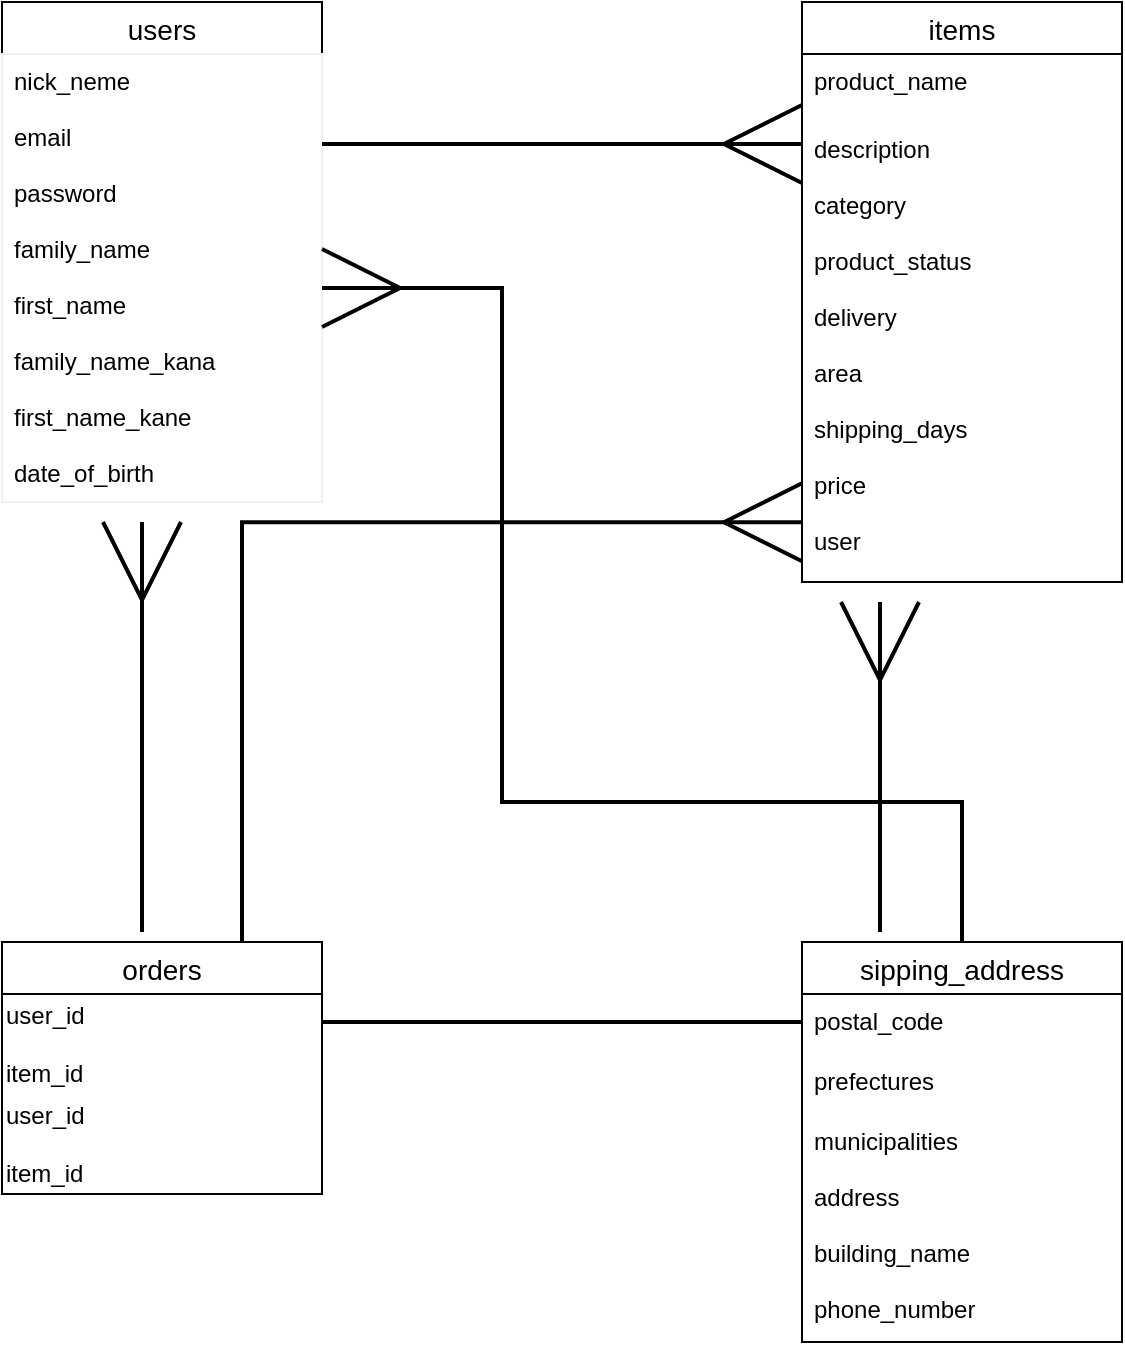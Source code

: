 <mxfile version="13.6.5">
    <diagram id="FT8n3TEMALcEfe8QFBt1" name="ページ1">
        <mxGraphModel dx="128" dy="785" grid="1" gridSize="10" guides="0" tooltips="1" connect="0" arrows="1" fold="1" page="1" pageScale="1" pageWidth="827" pageHeight="1169" math="0" shadow="0">
            <root>
                <mxCell id="0"/>
                <mxCell id="1" parent="0"/>
                <mxCell id="2" value="users" style="swimlane;fontStyle=0;childLayout=stackLayout;horizontal=1;startSize=26;horizontalStack=0;resizeParent=1;resizeParentMax=0;resizeLast=0;collapsible=1;marginBottom=0;align=center;fontSize=14;" parent="1" vertex="1">
                    <mxGeometry x="120" y="80" width="160" height="250" as="geometry"/>
                </mxCell>
                <mxCell id="5" value="nick_neme&#10;&#10;email&#10;&#10;password&#10;&#10;family_name&#10;&#10;first_name&#10;&#10;family_name_kana&#10;&#10;first_name_kane&#10;&#10;date_of_birth" style="text;fillColor=none;spacingLeft=4;spacingRight=4;overflow=hidden;rotatable=0;points=[[0,0.5],[1,0.5]];portConstraint=eastwest;fontSize=12;strokeColor=#f0f0f0;" parent="2" vertex="1">
                    <mxGeometry y="26" width="160" height="224" as="geometry"/>
                </mxCell>
                <mxCell id="6" value="items" style="swimlane;fontStyle=0;childLayout=stackLayout;horizontal=1;startSize=26;horizontalStack=0;resizeParent=1;resizeParentMax=0;resizeLast=0;collapsible=1;marginBottom=0;align=center;fontSize=14;" parent="1" vertex="1">
                    <mxGeometry x="520" y="80" width="160" height="290" as="geometry"/>
                </mxCell>
                <mxCell id="7" value="product_name" style="text;strokeColor=none;fillColor=none;spacingLeft=4;spacingRight=4;overflow=hidden;rotatable=0;points=[[0,0.5],[1,0.5]];portConstraint=eastwest;fontSize=12;" parent="6" vertex="1">
                    <mxGeometry y="26" width="160" height="34" as="geometry"/>
                </mxCell>
                <mxCell id="9" value="description&#10;&#10;category&#10;&#10;product_status&#10;&#10;delivery&#10;&#10;area&#10;&#10;shipping_days&#10;&#10;price&#10;&#10;user&#10;" style="text;strokeColor=none;fillColor=none;spacingLeft=4;spacingRight=4;overflow=hidden;rotatable=0;points=[[0,0.5],[1,0.5]];portConstraint=eastwest;fontSize=12;" parent="6" vertex="1">
                    <mxGeometry y="60" width="160" height="230" as="geometry"/>
                </mxCell>
                <mxCell id="10" style="edgeStyle=orthogonalEdgeStyle;rounded=0;orthogonalLoop=1;jettySize=auto;html=1;exitX=1;exitY=0.5;exitDx=0;exitDy=0;endArrow=ERmany;endFill=0;entryX=0;entryY=0.5;entryDx=0;entryDy=0;strokeWidth=2;startSize=6;targetPerimeterSpacing=0;endSize=36;" parent="1" edge="1">
                    <mxGeometry relative="1" as="geometry">
                        <mxPoint x="280" y="151" as="sourcePoint"/>
                        <mxPoint x="520" y="151" as="targetPoint"/>
                    </mxGeometry>
                </mxCell>
                <mxCell id="21" style="edgeStyle=orthogonalEdgeStyle;rounded=0;orthogonalLoop=1;jettySize=auto;html=1;exitX=0.75;exitY=0;exitDx=0;exitDy=0;entryX=0;entryY=0.87;entryDx=0;entryDy=0;entryPerimeter=0;startSize=6;endArrow=ERmany;endFill=0;endSize=36;targetPerimeterSpacing=0;strokeWidth=2;" parent="1" source="11" target="9" edge="1">
                    <mxGeometry relative="1" as="geometry"/>
                </mxCell>
                <mxCell id="22" style="edgeStyle=orthogonalEdgeStyle;rounded=0;orthogonalLoop=1;jettySize=auto;html=1;startSize=6;endArrow=ERmany;endFill=0;endSize=36;targetPerimeterSpacing=0;strokeWidth=2;" parent="1" edge="1">
                    <mxGeometry relative="1" as="geometry">
                        <mxPoint x="190" y="340" as="targetPoint"/>
                        <mxPoint x="190" y="545" as="sourcePoint"/>
                    </mxGeometry>
                </mxCell>
                <mxCell id="11" value="orders" style="swimlane;fontStyle=0;childLayout=stackLayout;horizontal=1;startSize=26;horizontalStack=0;resizeParent=1;resizeParentMax=0;resizeLast=0;collapsible=1;marginBottom=0;align=center;fontSize=14;" parent="1" vertex="1">
                    <mxGeometry x="120" y="550" width="160" height="126" as="geometry"/>
                </mxCell>
                <mxCell id="25" value="user_id&lt;br&gt;&lt;br&gt;&lt;div&gt;&lt;span&gt;item_id&lt;/span&gt;&lt;/div&gt;" style="text;html=1;align=left;verticalAlign=middle;resizable=0;points=[];autosize=1;" parent="11" vertex="1">
                    <mxGeometry y="26" width="160" height="50" as="geometry"/>
                </mxCell>
                <mxCell id="26" value="user_id&lt;br&gt;&lt;br&gt;&lt;div&gt;&lt;span&gt;item_id&lt;/span&gt;&lt;/div&gt;" style="text;html=1;align=left;verticalAlign=middle;resizable=0;points=[];autosize=1;" vertex="1" parent="11">
                    <mxGeometry y="76" width="160" height="50" as="geometry"/>
                </mxCell>
                <mxCell id="20" style="edgeStyle=orthogonalEdgeStyle;rounded=0;orthogonalLoop=1;jettySize=auto;html=1;exitX=0.25;exitY=0;exitDx=0;exitDy=0;startSize=6;endArrow=ERmany;endFill=0;endSize=36;targetPerimeterSpacing=0;strokeWidth=2;" parent="1" edge="1">
                    <mxGeometry relative="1" as="geometry">
                        <mxPoint x="559" y="380" as="targetPoint"/>
                        <mxPoint x="560" y="544" as="sourcePoint"/>
                        <Array as="points">
                            <mxPoint x="559" y="544"/>
                        </Array>
                    </mxGeometry>
                </mxCell>
                <mxCell id="23" style="edgeStyle=orthogonalEdgeStyle;rounded=0;orthogonalLoop=1;jettySize=auto;html=1;startSize=6;endArrow=ERmany;endFill=0;endSize=36;targetPerimeterSpacing=0;strokeWidth=2;" parent="1" source="15" target="5" edge="1">
                    <mxGeometry relative="1" as="geometry">
                        <Array as="points">
                            <mxPoint x="600" y="480"/>
                            <mxPoint x="370" y="480"/>
                            <mxPoint x="370" y="223"/>
                        </Array>
                    </mxGeometry>
                </mxCell>
                <mxCell id="15" value="sipping_address" style="swimlane;fontStyle=0;childLayout=stackLayout;horizontal=1;startSize=26;horizontalStack=0;resizeParent=1;resizeParentMax=0;resizeLast=0;collapsible=1;marginBottom=0;align=center;fontSize=14;" parent="1" vertex="1">
                    <mxGeometry x="520" y="550" width="160" height="200" as="geometry"/>
                </mxCell>
                <mxCell id="16" value="postal_code" style="text;strokeColor=none;fillColor=none;spacingLeft=4;spacingRight=4;overflow=hidden;rotatable=0;points=[[0,0.5],[1,0.5]];portConstraint=eastwest;fontSize=12;" parent="15" vertex="1">
                    <mxGeometry y="26" width="160" height="30" as="geometry"/>
                </mxCell>
                <mxCell id="17" value="prefectures" style="text;strokeColor=none;fillColor=none;spacingLeft=4;spacingRight=4;overflow=hidden;rotatable=0;points=[[0,0.5],[1,0.5]];portConstraint=eastwest;fontSize=12;" parent="15" vertex="1">
                    <mxGeometry y="56" width="160" height="30" as="geometry"/>
                </mxCell>
                <mxCell id="18" value="municipalities&#10;&#10;address&#10;&#10;building_name&#10;&#10;phone_number" style="text;strokeColor=none;fillColor=none;spacingLeft=4;spacingRight=4;overflow=hidden;rotatable=0;points=[[0,0.5],[1,0.5]];portConstraint=eastwest;fontSize=12;" parent="15" vertex="1">
                    <mxGeometry y="86" width="160" height="114" as="geometry"/>
                </mxCell>
                <mxCell id="19" style="edgeStyle=orthogonalEdgeStyle;rounded=0;orthogonalLoop=1;jettySize=auto;html=1;exitX=1;exitY=0.5;exitDx=0;exitDy=0;startSize=6;endArrow=none;endFill=0;endSize=36;targetPerimeterSpacing=0;strokeWidth=2;" parent="1" edge="1">
                    <mxGeometry relative="1" as="geometry">
                        <mxPoint x="280" y="590" as="sourcePoint"/>
                        <mxPoint x="520" y="590" as="targetPoint"/>
                    </mxGeometry>
                </mxCell>
            </root>
        </mxGraphModel>
    </diagram>
</mxfile>